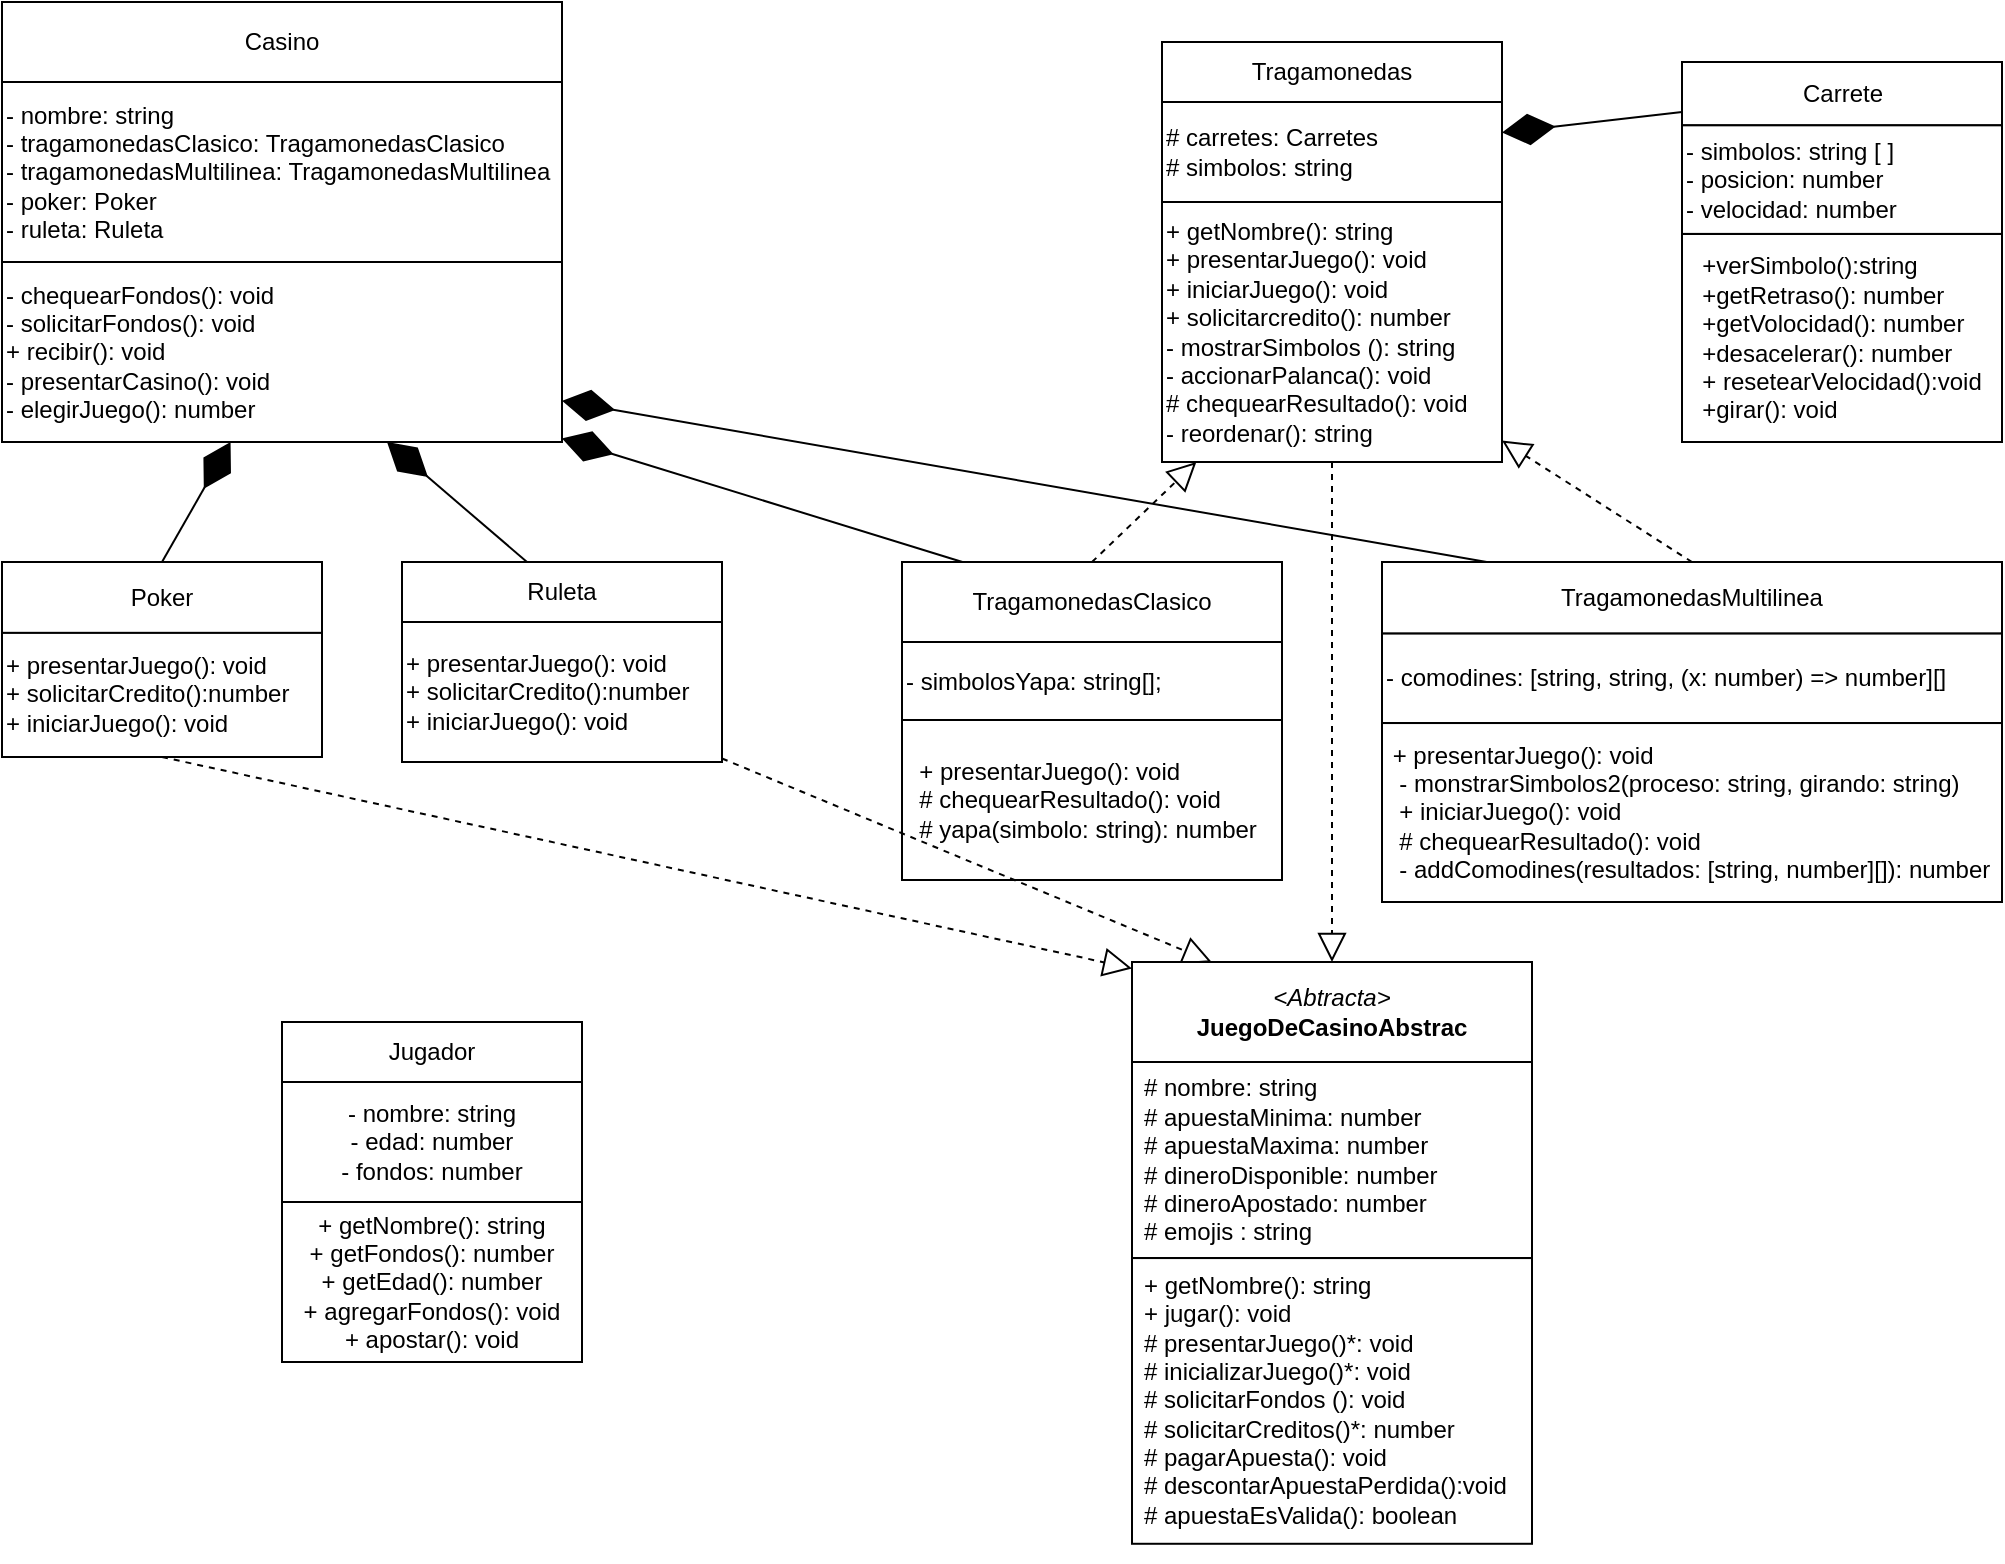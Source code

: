 <mxfile>
    <diagram name="Page-1" id="6133507b-19e7-1e82-6fc7-422aa6c4b21f">
        <mxGraphModel dx="1159" dy="514" grid="1" gridSize="10" guides="1" tooltips="1" connect="1" arrows="1" fold="1" page="1" pageScale="1" pageWidth="1100" pageHeight="850" background="none" math="0" shadow="0">
            <root>
                <mxCell id="0"/>
                <mxCell id="1" parent="0"/>
                <mxCell id="11" value="" style="group;fillColor=default;" parent="1" vertex="1" connectable="0">
                    <mxGeometry x="730" y="300" width="310" height="170" as="geometry"/>
                </mxCell>
                <mxCell id="8" value="TragamonedasMultilinea" style="rounded=0;whiteSpace=wrap;html=1;" parent="11" vertex="1">
                    <mxGeometry width="310" height="35.789" as="geometry"/>
                </mxCell>
                <mxCell id="9" value="- comodines: [string, string, (x: number) =&amp;gt; number][]" style="whiteSpace=wrap;html=1;align=left;" parent="11" vertex="1">
                    <mxGeometry y="35.789" width="310" height="44.737" as="geometry"/>
                </mxCell>
                <mxCell id="10" value="&lt;div&gt;&amp;nbsp;+ presentarJuego(): void&lt;/div&gt;&lt;div&gt;&amp;nbsp; - monstrarSimbolos2(proceso: string, girando: string)&lt;/div&gt;&lt;div&gt;&amp;nbsp; + iniciarJuego(): void&lt;/div&gt;&lt;div&gt;&amp;nbsp; # chequearResultado(): void&lt;/div&gt;&lt;div&gt;&amp;nbsp; - addComodines(resultados: [string, number][]): number&lt;/div&gt;" style="whiteSpace=wrap;html=1;align=left;" parent="11" vertex="1">
                    <mxGeometry y="80.526" width="310" height="89.474" as="geometry"/>
                </mxCell>
                <mxCell id="16" value="" style="group" parent="1" vertex="1" connectable="0">
                    <mxGeometry x="240" y="300" width="160" height="100" as="geometry"/>
                </mxCell>
                <mxCell id="19" value="" style="group" parent="16" vertex="1" connectable="0">
                    <mxGeometry width="160" height="100" as="geometry"/>
                </mxCell>
                <mxCell id="12" value="Ruleta" style="rounded=0;whiteSpace=wrap;html=1;" parent="19" vertex="1">
                    <mxGeometry width="160" height="30" as="geometry"/>
                </mxCell>
                <mxCell id="13" value="+ presentarJuego(): void&lt;br&gt;+ solicitarCredito():number&lt;br&gt;+ iniciarJuego(): void" style="whiteSpace=wrap;html=1;align=left;" parent="19" vertex="1">
                    <mxGeometry y="30" width="160" height="70" as="geometry"/>
                </mxCell>
                <mxCell id="18" value="" style="group" parent="1" vertex="1" connectable="0">
                    <mxGeometry x="40" y="300" width="160" height="97.5" as="geometry"/>
                </mxCell>
                <mxCell id="14" value="Poker" style="rounded=0;whiteSpace=wrap;html=1;" parent="18" vertex="1">
                    <mxGeometry width="160" height="35.455" as="geometry"/>
                </mxCell>
                <mxCell id="17" value="+ presentarJuego(): void&lt;br&gt;+ solicitarCredito():number&lt;br&gt;+ iniciarJuego(): void" style="whiteSpace=wrap;html=1;align=left;" parent="18" vertex="1">
                    <mxGeometry y="35.455" width="160" height="62.045" as="geometry"/>
                </mxCell>
                <mxCell id="20" value="" style="group;fillColor=default;" parent="1" vertex="1" connectable="0">
                    <mxGeometry x="490" y="300" width="190" height="159" as="geometry"/>
                </mxCell>
                <mxCell id="5" value="TragamonedasClasico" style="rounded=0;whiteSpace=wrap;html=1;" parent="20" vertex="1">
                    <mxGeometry width="190" height="40" as="geometry"/>
                </mxCell>
                <mxCell id="6" value="- simbolosYapa: string[];" style="whiteSpace=wrap;html=1;align=left;" parent="20" vertex="1">
                    <mxGeometry y="40" width="190" height="39" as="geometry"/>
                </mxCell>
                <mxCell id="7" value="&lt;div&gt;&amp;nbsp; + presentarJuego(): void&amp;nbsp;&lt;/div&gt;&lt;div&gt;&amp;nbsp; # chequearResultado(): void&lt;/div&gt;&lt;div&gt;&amp;nbsp; # yapa(simbolo: string): number&lt;/div&gt;" style="rounded=0;whiteSpace=wrap;html=1;align=left;" parent="20" vertex="1">
                    <mxGeometry y="79" width="190" height="80" as="geometry"/>
                </mxCell>
                <mxCell id="22" value="" style="group" parent="1" vertex="1" connectable="0">
                    <mxGeometry x="880" y="50" width="160" height="190" as="geometry"/>
                </mxCell>
                <mxCell id="2" value="Carrete" style="html=1;" parent="22" vertex="1">
                    <mxGeometry width="160" height="31.667" as="geometry"/>
                </mxCell>
                <mxCell id="3" value="&lt;div style=&quot;text-align: left;&quot;&gt;&lt;span style=&quot;background-color: initial;&quot;&gt;+verSimbolo():string&lt;/span&gt;&lt;/div&gt;&lt;div style=&quot;text-align: left;&quot;&gt;&lt;span style=&quot;background-color: initial;&quot;&gt;+getRetraso(): number&lt;/span&gt;&lt;/div&gt;&lt;div style=&quot;text-align: left;&quot;&gt;&lt;span style=&quot;background-color: initial;&quot;&gt;+getVolocidad(): number&lt;/span&gt;&lt;/div&gt;&lt;div style=&quot;text-align: left;&quot;&gt;&lt;span style=&quot;background-color: initial;&quot;&gt;+desacelerar(): number&lt;/span&gt;&lt;/div&gt;&lt;div style=&quot;text-align: left;&quot;&gt;&lt;span style=&quot;background-color: initial;&quot;&gt;+ resetearVelocidad():void&lt;/span&gt;&lt;/div&gt;&lt;div style=&quot;text-align: left;&quot;&gt;&lt;span style=&quot;background-color: initial;&quot;&gt;+girar(): void&lt;/span&gt;&lt;/div&gt;&lt;div style=&quot;text-align: justify;&quot;&gt;&lt;/div&gt;" style="rounded=0;whiteSpace=wrap;html=1;" parent="22" vertex="1">
                    <mxGeometry y="85.952" width="160" height="104.048" as="geometry"/>
                </mxCell>
                <mxCell id="21" value="- simbolos: string [ ]&lt;br&gt;- posicion: number&lt;br&gt;- velocidad: number" style="rounded=0;whiteSpace=wrap;html=1;align=left;" parent="22" vertex="1">
                    <mxGeometry y="31.667" width="160" height="54.286" as="geometry"/>
                </mxCell>
                <mxCell id="27" value="" style="group" parent="1" vertex="1" connectable="0">
                    <mxGeometry x="40" y="20" width="280" height="220" as="geometry"/>
                </mxCell>
                <mxCell id="23" value="Casino" style="rounded=0;whiteSpace=wrap;html=1;" parent="27" vertex="1">
                    <mxGeometry width="280" height="40" as="geometry"/>
                </mxCell>
                <mxCell id="24" value="&lt;span style=&quot;&quot;&gt;- nombre: string&lt;/span&gt;&lt;br style=&quot;&quot;&gt;&lt;span style=&quot;&quot;&gt;- tragamonedasClasico: TragamonedasClasico&lt;/span&gt;&lt;br style=&quot;&quot;&gt;&lt;span style=&quot;&quot;&gt;- tragamonedasMultilinea: TragamonedasMultilinea&lt;/span&gt;&lt;br style=&quot;&quot;&gt;&lt;span style=&quot;&quot;&gt;- poker: Poker&lt;/span&gt;&lt;br style=&quot;&quot;&gt;&lt;span style=&quot;&quot;&gt;- ruleta: Ruleta&lt;/span&gt;" style="whiteSpace=wrap;html=1;align=left;" parent="27" vertex="1">
                    <mxGeometry y="40" width="280" height="90" as="geometry"/>
                </mxCell>
                <mxCell id="25" value="&lt;span style=&quot;&quot;&gt;- chequearFondos(): void&lt;/span&gt;&lt;br style=&quot;&quot;&gt;&lt;span style=&quot;&quot;&gt;- solicitarFondos(): void&lt;/span&gt;&lt;br style=&quot;&quot;&gt;&lt;span style=&quot;&quot;&gt;+ recibir(): void&lt;/span&gt;&lt;br style=&quot;&quot;&gt;&lt;span style=&quot;&quot;&gt;- presentarCasino(): void&lt;/span&gt;&lt;br style=&quot;&quot;&gt;&lt;span style=&quot;&quot;&gt;- elegirJuego(): number&lt;/span&gt;" style="whiteSpace=wrap;html=1;align=left;" parent="27" vertex="1">
                    <mxGeometry y="130" width="280" height="90" as="geometry"/>
                </mxCell>
                <mxCell id="31" value="" style="group" parent="1" vertex="1" connectable="0">
                    <mxGeometry x="620" y="40" width="170" height="210" as="geometry"/>
                </mxCell>
                <mxCell id="28" value="Tragamonedas" style="rounded=0;whiteSpace=wrap;html=1;" parent="31" vertex="1">
                    <mxGeometry width="170" height="30" as="geometry"/>
                </mxCell>
                <mxCell id="29" value="&lt;span style=&quot;&quot;&gt;# carretes: Carretes&lt;/span&gt;&lt;br style=&quot;&quot;&gt;&lt;span style=&quot;&quot;&gt;# simbolos: string&lt;/span&gt;" style="whiteSpace=wrap;html=1;align=left;" parent="31" vertex="1">
                    <mxGeometry y="30" width="170" height="50" as="geometry"/>
                </mxCell>
                <mxCell id="30" value="&lt;span style=&quot;&quot;&gt;+ getNombre(): string&lt;/span&gt;&lt;br style=&quot;&quot;&gt;&lt;span style=&quot;&quot;&gt;+ presentarJuego(): void&lt;/span&gt;&lt;br style=&quot;&quot;&gt;&lt;span style=&quot;&quot;&gt;+ iniciarJuego(): void&lt;/span&gt;&lt;br style=&quot;&quot;&gt;&lt;span style=&quot;&quot;&gt;+ solicitarcredito(): number&lt;/span&gt;&lt;br style=&quot;&quot;&gt;&lt;span style=&quot;&quot;&gt;- mostrarSimbolos (): string&lt;/span&gt;&lt;br style=&quot;&quot;&gt;&lt;span style=&quot;&quot;&gt;- accionarPalanca(): void&lt;/span&gt;&lt;br style=&quot;&quot;&gt;&lt;span style=&quot;&quot;&gt;# chequearResultado(): void&lt;/span&gt;&lt;br style=&quot;&quot;&gt;&lt;span style=&quot;&quot;&gt;- reordenar(): string&lt;/span&gt;" style="whiteSpace=wrap;html=1;align=left;" parent="31" vertex="1">
                    <mxGeometry y="80" width="170" height="130" as="geometry"/>
                </mxCell>
                <mxCell id="35" value="" style="group" parent="1" vertex="1" connectable="0">
                    <mxGeometry x="180" y="530" width="150" height="170" as="geometry"/>
                </mxCell>
                <mxCell id="32" value="Jugador" style="rounded=0;whiteSpace=wrap;html=1;" parent="35" vertex="1">
                    <mxGeometry width="150" height="30" as="geometry"/>
                </mxCell>
                <mxCell id="33" value="- nombre: string&lt;br&gt;- edad: number&lt;br&gt;- fondos: number" style="whiteSpace=wrap;html=1;" parent="35" vertex="1">
                    <mxGeometry y="30" width="150" height="60" as="geometry"/>
                </mxCell>
                <mxCell id="34" value="+ getNombre(): string&lt;br&gt;+ getFondos(): number&lt;br&gt;+ getEdad(): number&lt;br&gt;+ agregarFondos(): void&lt;br&gt;+ apostar(): void" style="whiteSpace=wrap;html=1;" parent="35" vertex="1">
                    <mxGeometry y="90" width="150" height="80" as="geometry"/>
                </mxCell>
                <mxCell id="37" value="" style="endArrow=block;dashed=1;endFill=0;endSize=12;html=1;exitX=0.5;exitY=0;exitDx=0;exitDy=0;" parent="1" source="8" target="30" edge="1">
                    <mxGeometry width="160" relative="1" as="geometry">
                        <mxPoint x="469.5" y="620" as="sourcePoint"/>
                        <mxPoint x="520" y="540" as="targetPoint"/>
                        <Array as="points"/>
                    </mxGeometry>
                </mxCell>
                <mxCell id="38" value="" style="endArrow=block;dashed=1;endFill=0;endSize=12;html=1;exitX=0.5;exitY=0;exitDx=0;exitDy=0;" parent="1" source="5" target="30" edge="1">
                    <mxGeometry width="160" relative="1" as="geometry">
                        <mxPoint x="149.5" y="635.5" as="sourcePoint"/>
                        <mxPoint x="240" y="510" as="targetPoint"/>
                        <Array as="points"/>
                    </mxGeometry>
                </mxCell>
                <mxCell id="39" value="" style="endArrow=diamondThin;endFill=1;endSize=24;html=1;" parent="1" source="2" target="29" edge="1">
                    <mxGeometry width="160" relative="1" as="geometry">
                        <mxPoint x="200" y="260" as="sourcePoint"/>
                        <mxPoint x="300" y="330" as="targetPoint"/>
                        <Array as="points"/>
                    </mxGeometry>
                </mxCell>
                <mxCell id="41" value="" style="endArrow=block;dashed=1;endFill=0;endSize=12;html=1;" parent="1" source="30" target="49" edge="1">
                    <mxGeometry width="160" relative="1" as="geometry">
                        <mxPoint x="859.5" y="411.5" as="sourcePoint"/>
                        <mxPoint x="629.607" y="490" as="targetPoint"/>
                        <Array as="points"/>
                    </mxGeometry>
                </mxCell>
                <mxCell id="45" value="" style="endArrow=diamondThin;endFill=1;endSize=24;html=1;exitX=0.5;exitY=0;exitDx=0;exitDy=0;" parent="1" source="14" target="25" edge="1">
                    <mxGeometry width="160" relative="1" as="geometry">
                        <mxPoint x="740" y="712.5" as="sourcePoint"/>
                        <mxPoint x="740" y="650" as="targetPoint"/>
                    </mxGeometry>
                </mxCell>
                <mxCell id="46" value="" style="endArrow=diamondThin;endFill=1;endSize=24;html=1;" parent="1" source="12" target="25" edge="1">
                    <mxGeometry width="160" relative="1" as="geometry">
                        <mxPoint x="960" y="711.25" as="sourcePoint"/>
                        <mxPoint x="960" y="648.75" as="targetPoint"/>
                    </mxGeometry>
                </mxCell>
                <mxCell id="47" value="" style="endArrow=diamondThin;endFill=1;endSize=24;html=1;" parent="1" source="5" target="25" edge="1">
                    <mxGeometry width="160" relative="1" as="geometry">
                        <mxPoint x="420" y="444.5" as="sourcePoint"/>
                        <mxPoint x="700" y="445" as="targetPoint"/>
                    </mxGeometry>
                </mxCell>
                <mxCell id="-8ZN7k2oq9kdG_u1vnV1-51" value="" style="endArrow=diamondThin;endFill=1;endSize=24;html=1;" parent="1" source="8" target="25" edge="1">
                    <mxGeometry width="160" relative="1" as="geometry">
                        <mxPoint x="525" y="310" as="sourcePoint"/>
                        <mxPoint x="330" y="140" as="targetPoint"/>
                    </mxGeometry>
                </mxCell>
                <mxCell id="-8ZN7k2oq9kdG_u1vnV1-52" value="" style="endArrow=block;dashed=1;endFill=0;endSize=12;html=1;" parent="1" source="13" target="49" edge="1">
                    <mxGeometry width="160" relative="1" as="geometry">
                        <mxPoint x="839" y="123.75" as="sourcePoint"/>
                        <mxPoint x="495" y="533.636" as="targetPoint"/>
                        <Array as="points"/>
                    </mxGeometry>
                </mxCell>
                <mxCell id="-8ZN7k2oq9kdG_u1vnV1-54" value="" style="endArrow=block;dashed=1;endFill=0;endSize=12;html=1;exitX=0.5;exitY=1;exitDx=0;exitDy=0;" parent="1" source="17" target="49" edge="1">
                    <mxGeometry width="160" relative="1" as="geometry">
                        <mxPoint x="343" y="410" as="sourcePoint"/>
                        <mxPoint x="495" y="581.053" as="targetPoint"/>
                        <Array as="points"/>
                    </mxGeometry>
                </mxCell>
                <mxCell id="48" value="" style="group" vertex="1" connectable="0" parent="1">
                    <mxGeometry x="605" y="500" width="200" height="300" as="geometry"/>
                </mxCell>
                <mxCell id="49" value="&lt;i style=&quot;&quot;&gt;&amp;lt;Abtracta&amp;gt;&lt;/i&gt;&lt;br style=&quot;&quot;&gt;&lt;b style=&quot;&quot;&gt;JuegoDeCasinoAbstrac&lt;/b&gt;" style="rounded=0;whiteSpace=wrap;html=1;" vertex="1" parent="48">
                    <mxGeometry width="200" height="50" as="geometry"/>
                </mxCell>
                <mxCell id="53" style="edgeStyle=none;html=1;exitX=0.5;exitY=0;exitDx=0;exitDy=0;" edge="1" parent="48" source="50" target="49">
                    <mxGeometry relative="1" as="geometry"/>
                </mxCell>
                <mxCell id="50" value="&lt;p style=&quot;margin: 0px 0px 0px 4px;&quot;&gt;# nombre: string&lt;/p&gt;&lt;p style=&quot;margin: 0px 0px 0px 4px;&quot;&gt;# apuestaMinima: number&lt;br&gt;# apuestaMaxima: number&lt;/p&gt;&lt;p style=&quot;margin: 0px 0px 0px 4px;&quot;&gt;# dineroDisponible: number&lt;/p&gt;&lt;p style=&quot;margin: 0px 0px 0px 4px;&quot;&gt;# dineroApostado: number&lt;/p&gt;&lt;p style=&quot;margin: 0px 0px 0px 4px;&quot;&gt;# emojis : string&lt;/p&gt;" style="whiteSpace=wrap;html=1;align=left;" vertex="1" parent="48">
                    <mxGeometry y="50" width="200" height="98.03" as="geometry"/>
                </mxCell>
                <mxCell id="51" value="&lt;p style=&quot;margin: 0px 0px 0px 4px;&quot;&gt;+ getNombre(): string&lt;/p&gt;&lt;p style=&quot;margin: 0px 0px 0px 4px;&quot;&gt;+ jugar(): void&lt;/p&gt;&lt;p style=&quot;margin: 0px 0px 0px 4px;&quot;&gt;# presentarJuego()*: void&lt;/p&gt;&lt;p style=&quot;margin: 0px 0px 0px 4px;&quot;&gt;# inicializarJuego()*: void&lt;/p&gt;&lt;p style=&quot;margin: 0px 0px 0px 4px;&quot;&gt;# solicitarFondos (): void&lt;/p&gt;&lt;p style=&quot;margin: 0px 0px 0px 4px;&quot;&gt;# solicitarCreditos()*: number&lt;/p&gt;&lt;p style=&quot;margin: 0px 0px 0px 4px;&quot;&gt;# pagarApuesta(): void&lt;/p&gt;&lt;p style=&quot;margin: 0px 0px 0px 4px;&quot;&gt;# descontarApuestaPerdida():void&lt;/p&gt;&lt;p style=&quot;margin: 0px 0px 0px 4px;&quot;&gt;# apuestaEsValida(): boolean&lt;/p&gt;" style="rounded=0;whiteSpace=wrap;html=1;align=left;" vertex="1" parent="48">
                    <mxGeometry y="148.033" width="200.0" height="142.857" as="geometry"/>
                </mxCell>
            </root>
        </mxGraphModel>
    </diagram>
</mxfile>